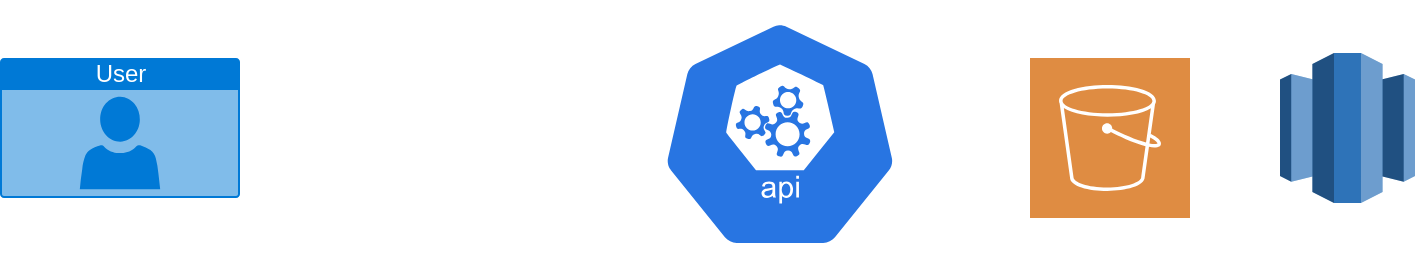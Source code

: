 <mxfile version="13.6.4" type="github">
  <diagram id="jH7yDR23ZnQguXX5mB80" name="Page-1">
    <mxGraphModel dx="762" dy="1179" grid="1" gridSize="10" guides="1" tooltips="1" connect="1" arrows="1" fold="1" page="1" pageScale="1" pageWidth="1169" pageHeight="827" math="0" shadow="0">
      <root>
        <mxCell id="0" />
        <mxCell id="1" parent="0" />
        <mxCell id="i48-iTxkr5CtkuKCzHGZ-1" value="" style="outlineConnect=0;dashed=0;verticalLabelPosition=bottom;verticalAlign=top;align=center;html=1;shape=mxgraph.aws3.redshift;fillColor=#2E73B8;gradientColor=none;" vertex="1" parent="1">
          <mxGeometry x="670" y="341.5" width="67.5" height="75" as="geometry" />
        </mxCell>
        <mxCell id="i48-iTxkr5CtkuKCzHGZ-2" value="User" style="html=1;strokeColor=none;fillColor=#0079D6;labelPosition=center;verticalLabelPosition=middle;verticalAlign=top;align=center;fontSize=12;outlineConnect=0;spacingTop=-6;fontColor=#FFFFFF;shape=mxgraph.sitemap.user;" vertex="1" parent="1">
          <mxGeometry x="30" y="344" width="120" height="70" as="geometry" />
        </mxCell>
        <mxCell id="i48-iTxkr5CtkuKCzHGZ-3" value="" style="shape=image;html=1;verticalAlign=top;verticalLabelPosition=bottom;labelBackgroundColor=#ffffff;imageAspect=0;aspect=fixed;image=https://cdn0.iconfinder.com/data/icons/octicons/1024/browser-128.png" vertex="1" parent="1">
          <mxGeometry x="200" y="315" width="128" height="128" as="geometry" />
        </mxCell>
        <mxCell id="i48-iTxkr5CtkuKCzHGZ-4" value="" style="pointerEvents=1;shadow=0;dashed=0;html=1;strokeColor=none;fillColor=#DF8C42;labelPosition=center;verticalLabelPosition=bottom;verticalAlign=top;align=center;outlineConnect=0;shape=mxgraph.veeam2.aws_s3;" vertex="1" parent="1">
          <mxGeometry x="545" y="344" width="80" height="80" as="geometry" />
        </mxCell>
        <mxCell id="i48-iTxkr5CtkuKCzHGZ-5" value="" style="html=1;dashed=0;whitespace=wrap;fillColor=#2875E2;strokeColor=#ffffff;points=[[0.005,0.63,0],[0.1,0.2,0],[0.9,0.2,0],[0.5,0,0],[0.995,0.63,0],[0.72,0.99,0],[0.5,1,0],[0.28,0.99,0]];shape=mxgraph.kubernetes.icon;prIcon=api" vertex="1" parent="1">
          <mxGeometry x="360" y="324" width="120" height="116" as="geometry" />
        </mxCell>
      </root>
    </mxGraphModel>
  </diagram>
</mxfile>
